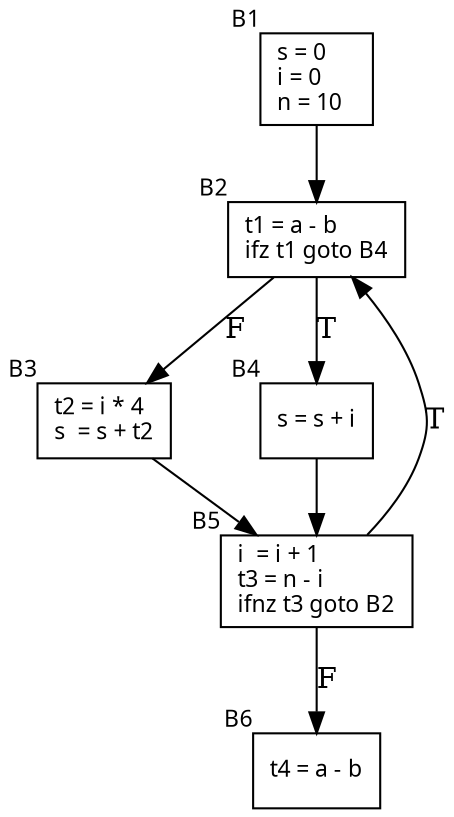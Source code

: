 digraph "CFG" {
    nodesep=0.6
    node [shape=box, fontname="Roboto Mono", fontsize=11]

    B1 [xlabel="B1", label="s = 0\li = 0\ln = 10\l"];
    B2 [xlabel="B2", label="t1 = a - b\lifz t1 goto B4\l"];
    B3 [xlabel="B3", label="t2 = i * 4\ls  = s + t2\l"];
    B4 [xlabel="B4", label="s = s + i"];
    B5 [xlabel="B5", label="i  = i + 1\lt3 = n - i\lifnz t3 goto B2\l"];
    B6 [xlabel="B6", label="t4 = a - b"];

    B1 -> B2;
    B2 -> B3 [label="F"];
    B2 -> B4 [label="T"];
    B3 -> B5;
    B4 -> B5;
    B5 -> B6 [label="F"];
    B5 -> B2 [label="T"];
}
